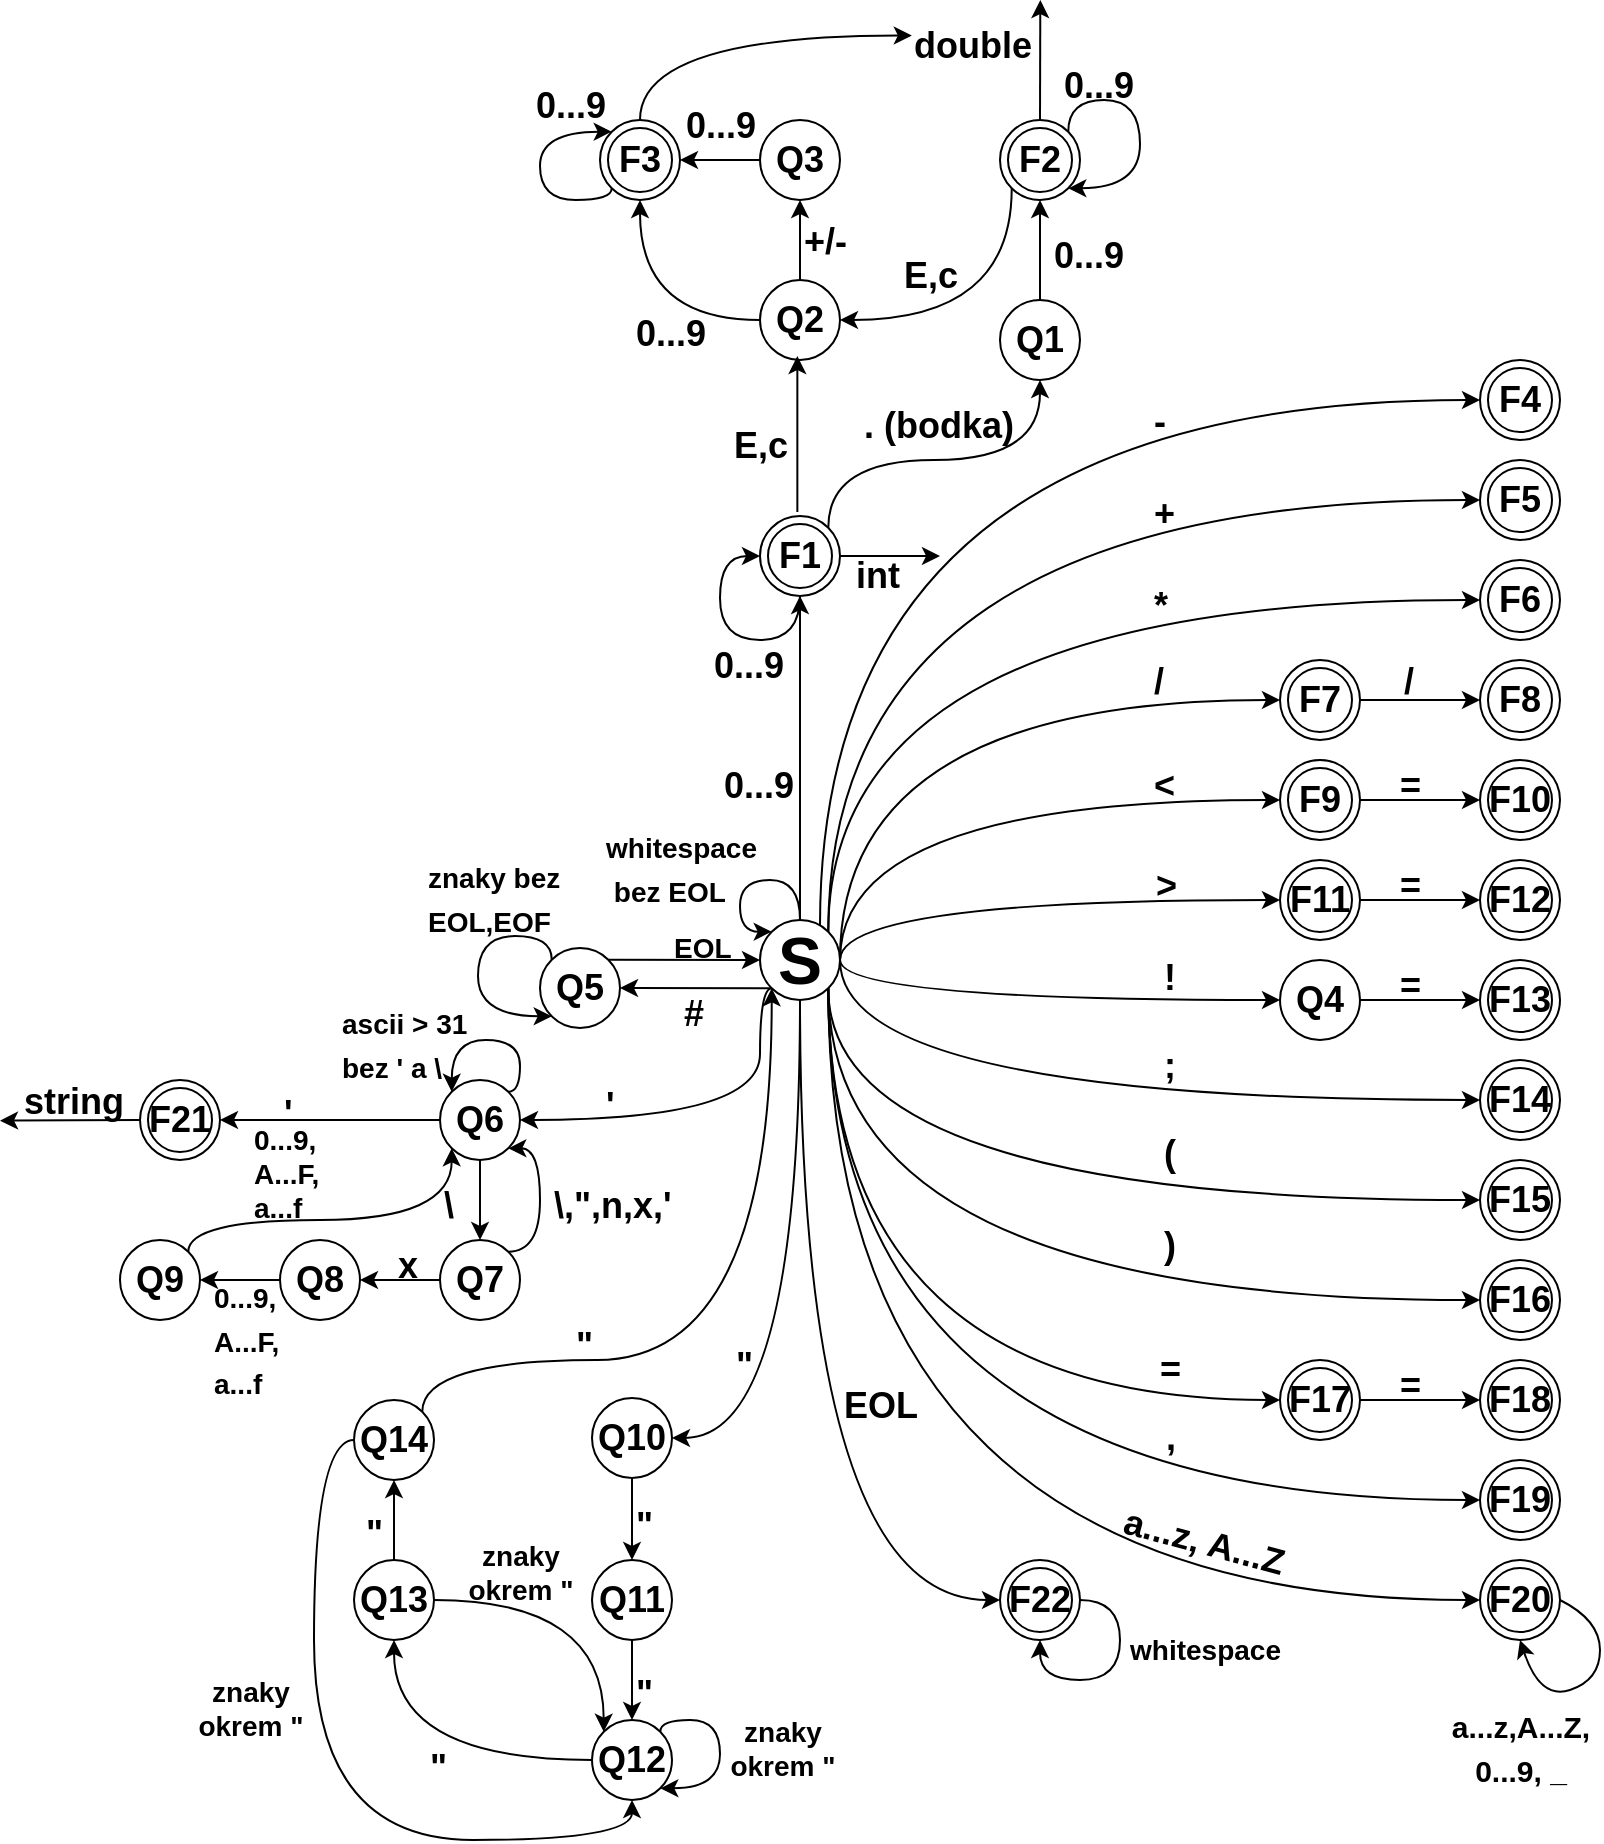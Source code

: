 <mxfile version="12.1.4" type="device" pages="1"><diagram id="JG3panCCO7HUyIYk3Yxw" name="Page-1"><mxGraphModel dx="2076" dy="1062" grid="1" gridSize="10" guides="1" tooltips="1" connect="1" arrows="1" fold="1" page="1" pageScale="1" pageWidth="827" pageHeight="1169" math="0" shadow="0"><root><mxCell id="0"/><mxCell id="1" parent="0"/><mxCell id="SLtr-mGDCisyermg2RWU-175" style="edgeStyle=orthogonalEdgeStyle;curved=1;comic=0;orthogonalLoop=1;jettySize=auto;html=1;exitX=1;exitY=0.5;exitDx=0;exitDy=0;entryX=0;entryY=0;entryDx=0;entryDy=0;endArrow=classic;endFill=1;strokeColor=#000000;fontSize=14;fontColor=none;" edge="1" parent="1" source="SLtr-mGDCisyermg2RWU-1" target="SLtr-mGDCisyermg2RWU-2"><mxGeometry relative="1" as="geometry"/></mxCell><mxCell id="SLtr-mGDCisyermg2RWU-177" style="edgeStyle=orthogonalEdgeStyle;curved=1;comic=0;orthogonalLoop=1;jettySize=auto;html=1;exitX=0.5;exitY=0;exitDx=0;exitDy=0;entryX=0.5;entryY=1;entryDx=0;entryDy=0;endArrow=classic;endFill=1;strokeColor=#000000;fontSize=14;fontColor=none;" edge="1" parent="1" source="SLtr-mGDCisyermg2RWU-1" target="SLtr-mGDCisyermg2RWU-11"><mxGeometry relative="1" as="geometry"/></mxCell><mxCell id="SLtr-mGDCisyermg2RWU-1" value="Q13" style="ellipse;whiteSpace=wrap;html=1;aspect=fixed;gradientColor=none;fillColor=none;fontSize=18;fontStyle=1" vertex="1" parent="1"><mxGeometry x="197" y="880" width="40" height="40" as="geometry"/></mxCell><mxCell id="SLtr-mGDCisyermg2RWU-173" style="edgeStyle=orthogonalEdgeStyle;curved=1;comic=0;orthogonalLoop=1;jettySize=auto;html=1;exitX=0;exitY=0.5;exitDx=0;exitDy=0;entryX=0.5;entryY=1;entryDx=0;entryDy=0;endArrow=classic;endFill=1;strokeColor=#000000;fontSize=14;fontColor=none;" edge="1" parent="1" source="SLtr-mGDCisyermg2RWU-2" target="SLtr-mGDCisyermg2RWU-1"><mxGeometry relative="1" as="geometry"/></mxCell><mxCell id="SLtr-mGDCisyermg2RWU-2" value="Q12" style="ellipse;whiteSpace=wrap;html=1;aspect=fixed;gradientColor=none;fillColor=none;fontSize=18;fontStyle=1" vertex="1" parent="1"><mxGeometry x="316" y="960" width="40" height="40" as="geometry"/></mxCell><mxCell id="SLtr-mGDCisyermg2RWU-122" style="edgeStyle=orthogonalEdgeStyle;curved=1;comic=0;orthogonalLoop=1;jettySize=auto;html=1;exitX=0;exitY=0.5;exitDx=0;exitDy=0;entryX=1;entryY=0.5;entryDx=0;entryDy=0;endArrow=classic;endFill=1;strokeColor=#000000;fontSize=18;fontColor=none;" edge="1" parent="1" source="SLtr-mGDCisyermg2RWU-3" target="SLtr-mGDCisyermg2RWU-4"><mxGeometry relative="1" as="geometry"/></mxCell><mxCell id="SLtr-mGDCisyermg2RWU-3" value="Q3" style="ellipse;whiteSpace=wrap;html=1;aspect=fixed;gradientColor=none;fillColor=none;fontSize=18;fontStyle=1" vertex="1" parent="1"><mxGeometry x="400" y="160" width="40" height="40" as="geometry"/></mxCell><mxCell id="SLtr-mGDCisyermg2RWU-124" style="edgeStyle=orthogonalEdgeStyle;curved=1;comic=0;orthogonalLoop=1;jettySize=auto;html=1;exitX=0.5;exitY=0;exitDx=0;exitDy=0;entryX=0.013;entryY=0.388;entryDx=0;entryDy=0;entryPerimeter=0;endArrow=classic;endFill=1;strokeColor=#000000;fontSize=18;fontColor=none;" edge="1" parent="1" source="SLtr-mGDCisyermg2RWU-4" target="SLtr-mGDCisyermg2RWU-110"><mxGeometry relative="1" as="geometry"/></mxCell><mxCell id="SLtr-mGDCisyermg2RWU-4" value="F3" style="ellipse;shape=doubleEllipse;whiteSpace=wrap;html=1;aspect=fixed;gradientColor=none;fillColor=none;fontSize=18;fontStyle=1" vertex="1" parent="1"><mxGeometry x="320" y="160" width="40" height="40" as="geometry"/></mxCell><mxCell id="SLtr-mGDCisyermg2RWU-109" style="edgeStyle=orthogonalEdgeStyle;curved=1;comic=0;orthogonalLoop=1;jettySize=auto;html=1;exitX=0.5;exitY=0;exitDx=0;exitDy=0;endArrow=classic;endFill=1;strokeColor=#000000;fontSize=18;fontColor=none;" edge="1" parent="1" source="SLtr-mGDCisyermg2RWU-5"><mxGeometry relative="1" as="geometry"><mxPoint x="540.176" y="100.0" as="targetPoint"/></mxGeometry></mxCell><mxCell id="SLtr-mGDCisyermg2RWU-112" style="edgeStyle=orthogonalEdgeStyle;curved=1;comic=0;orthogonalLoop=1;jettySize=auto;html=1;exitX=0;exitY=1;exitDx=0;exitDy=0;entryX=1;entryY=0.5;entryDx=0;entryDy=0;endArrow=classic;endFill=1;strokeColor=#000000;fontSize=18;fontColor=none;" edge="1" parent="1" source="SLtr-mGDCisyermg2RWU-5" target="SLtr-mGDCisyermg2RWU-15"><mxGeometry relative="1" as="geometry"><Array as="points"><mxPoint x="526" y="260"/></Array></mxGeometry></mxCell><mxCell id="SLtr-mGDCisyermg2RWU-5" value="F2" style="ellipse;shape=doubleEllipse;whiteSpace=wrap;html=1;aspect=fixed;gradientColor=none;fillColor=none;fontSize=18;fontStyle=1" vertex="1" parent="1"><mxGeometry x="520" y="160" width="40" height="40" as="geometry"/></mxCell><mxCell id="SLtr-mGDCisyermg2RWU-104" style="edgeStyle=orthogonalEdgeStyle;curved=1;comic=0;orthogonalLoop=1;jettySize=auto;html=1;exitX=0.5;exitY=0;exitDx=0;exitDy=0;entryX=0.5;entryY=1;entryDx=0;entryDy=0;endArrow=classic;endFill=1;strokeColor=#000000;fontSize=18;fontColor=none;" edge="1" parent="1" source="SLtr-mGDCisyermg2RWU-6" target="SLtr-mGDCisyermg2RWU-5"><mxGeometry relative="1" as="geometry"/></mxCell><mxCell id="SLtr-mGDCisyermg2RWU-6" value="Q1" style="ellipse;whiteSpace=wrap;html=1;aspect=fixed;gradientColor=none;fillColor=none;fontSize=18;fontStyle=1" vertex="1" parent="1"><mxGeometry x="520" y="250" width="40" height="40" as="geometry"/></mxCell><mxCell id="SLtr-mGDCisyermg2RWU-63" style="edgeStyle=orthogonalEdgeStyle;orthogonalLoop=1;jettySize=auto;html=1;entryX=0;entryY=0.5;entryDx=0;entryDy=0;fontSize=18;fontColor=none;curved=1;endArrow=classic;endFill=1;" edge="1" parent="1" source="SLtr-mGDCisyermg2RWU-7" target="SLtr-mGDCisyermg2RWU-10"><mxGeometry relative="1" as="geometry"><Array as="points"><mxPoint x="430" y="300"/></Array></mxGeometry></mxCell><mxCell id="SLtr-mGDCisyermg2RWU-64" style="edgeStyle=orthogonalEdgeStyle;orthogonalLoop=1;jettySize=auto;html=1;fontSize=18;fontColor=none;exitX=1;exitY=0;exitDx=0;exitDy=0;entryX=0;entryY=0.5;entryDx=0;entryDy=0;comic=0;strokeColor=#000000;curved=1;" edge="1" parent="1" source="SLtr-mGDCisyermg2RWU-7" target="SLtr-mGDCisyermg2RWU-20"><mxGeometry relative="1" as="geometry"><mxPoint x="470" y="480" as="sourcePoint"/><mxPoint x="560" y="370" as="targetPoint"/><Array as="points"><mxPoint x="434" y="350"/></Array></mxGeometry></mxCell><mxCell id="SLtr-mGDCisyermg2RWU-67" style="edgeStyle=orthogonalEdgeStyle;curved=1;comic=0;orthogonalLoop=1;jettySize=auto;html=1;exitX=1;exitY=0;exitDx=0;exitDy=0;entryX=0;entryY=0.5;entryDx=0;entryDy=0;endArrow=classic;endFill=1;strokeColor=#000000;fontSize=18;fontColor=none;" edge="1" parent="1" source="SLtr-mGDCisyermg2RWU-7" target="SLtr-mGDCisyermg2RWU-30"><mxGeometry relative="1" as="geometry"><Array as="points"><mxPoint x="434" y="400"/></Array></mxGeometry></mxCell><mxCell id="SLtr-mGDCisyermg2RWU-68" style="edgeStyle=orthogonalEdgeStyle;curved=1;comic=0;orthogonalLoop=1;jettySize=auto;html=1;exitX=1;exitY=0.5;exitDx=0;exitDy=0;entryX=0;entryY=0.5;entryDx=0;entryDy=0;endArrow=classic;endFill=1;strokeColor=#000000;fontSize=18;fontColor=none;" edge="1" parent="1" source="SLtr-mGDCisyermg2RWU-7" target="SLtr-mGDCisyermg2RWU-18"><mxGeometry relative="1" as="geometry"><Array as="points"><mxPoint x="440" y="450"/></Array></mxGeometry></mxCell><mxCell id="SLtr-mGDCisyermg2RWU-69" style="edgeStyle=orthogonalEdgeStyle;curved=1;comic=0;orthogonalLoop=1;jettySize=auto;html=1;exitX=1;exitY=0.5;exitDx=0;exitDy=0;entryX=0;entryY=0.5;entryDx=0;entryDy=0;endArrow=classic;endFill=1;strokeColor=#000000;fontSize=18;fontColor=none;" edge="1" parent="1" source="SLtr-mGDCisyermg2RWU-7" target="SLtr-mGDCisyermg2RWU-17"><mxGeometry relative="1" as="geometry"><Array as="points"><mxPoint x="440" y="500"/></Array></mxGeometry></mxCell><mxCell id="SLtr-mGDCisyermg2RWU-70" style="edgeStyle=orthogonalEdgeStyle;curved=1;comic=0;orthogonalLoop=1;jettySize=auto;html=1;exitX=1;exitY=0.5;exitDx=0;exitDy=0;entryX=0;entryY=0.5;entryDx=0;entryDy=0;endArrow=classic;endFill=1;strokeColor=#000000;fontSize=18;fontColor=none;" edge="1" parent="1" source="SLtr-mGDCisyermg2RWU-7" target="SLtr-mGDCisyermg2RWU-27"><mxGeometry relative="1" as="geometry"><Array as="points"><mxPoint x="440" y="550"/></Array></mxGeometry></mxCell><mxCell id="SLtr-mGDCisyermg2RWU-73" style="edgeStyle=orthogonalEdgeStyle;curved=1;comic=0;orthogonalLoop=1;jettySize=auto;html=1;exitX=1;exitY=0.5;exitDx=0;exitDy=0;entryX=0;entryY=0.5;entryDx=0;entryDy=0;endArrow=classic;endFill=1;strokeColor=#000000;fontSize=18;fontColor=none;" edge="1" parent="1" source="SLtr-mGDCisyermg2RWU-7" target="SLtr-mGDCisyermg2RWU-26"><mxGeometry relative="1" as="geometry"><Array as="points"><mxPoint x="440" y="600"/></Array></mxGeometry></mxCell><mxCell id="SLtr-mGDCisyermg2RWU-74" style="edgeStyle=orthogonalEdgeStyle;curved=1;comic=0;orthogonalLoop=1;jettySize=auto;html=1;exitX=1;exitY=0.5;exitDx=0;exitDy=0;entryX=0;entryY=0.5;entryDx=0;entryDy=0;endArrow=classic;endFill=1;strokeColor=#000000;fontSize=18;fontColor=none;" edge="1" parent="1" source="SLtr-mGDCisyermg2RWU-7" target="SLtr-mGDCisyermg2RWU-19"><mxGeometry relative="1" as="geometry"><Array as="points"><mxPoint x="440" y="650"/></Array></mxGeometry></mxCell><mxCell id="SLtr-mGDCisyermg2RWU-75" style="edgeStyle=orthogonalEdgeStyle;curved=1;comic=0;orthogonalLoop=1;jettySize=auto;html=1;exitX=1;exitY=1;exitDx=0;exitDy=0;entryX=0;entryY=0.5;entryDx=0;entryDy=0;endArrow=classic;endFill=1;strokeColor=#000000;fontSize=18;fontColor=none;" edge="1" parent="1" source="SLtr-mGDCisyermg2RWU-7" target="SLtr-mGDCisyermg2RWU-9"><mxGeometry relative="1" as="geometry"><Array as="points"><mxPoint x="434" y="700"/></Array></mxGeometry></mxCell><mxCell id="SLtr-mGDCisyermg2RWU-76" style="edgeStyle=orthogonalEdgeStyle;curved=1;comic=0;orthogonalLoop=1;jettySize=auto;html=1;exitX=1;exitY=1;exitDx=0;exitDy=0;entryX=0;entryY=0.5;entryDx=0;entryDy=0;endArrow=classic;endFill=1;strokeColor=#000000;fontSize=18;fontColor=none;" edge="1" parent="1" source="SLtr-mGDCisyermg2RWU-7" target="SLtr-mGDCisyermg2RWU-8"><mxGeometry relative="1" as="geometry"><Array as="points"><mxPoint x="434" y="750"/></Array></mxGeometry></mxCell><mxCell id="SLtr-mGDCisyermg2RWU-77" style="edgeStyle=orthogonalEdgeStyle;curved=1;comic=0;orthogonalLoop=1;jettySize=auto;html=1;exitX=1;exitY=1;exitDx=0;exitDy=0;entryX=0;entryY=0.5;entryDx=0;entryDy=0;endArrow=classic;endFill=1;strokeColor=#000000;fontSize=18;fontColor=none;" edge="1" parent="1" source="SLtr-mGDCisyermg2RWU-7" target="SLtr-mGDCisyermg2RWU-25"><mxGeometry relative="1" as="geometry"><Array as="points"><mxPoint x="434" y="800"/></Array></mxGeometry></mxCell><mxCell id="SLtr-mGDCisyermg2RWU-78" style="edgeStyle=orthogonalEdgeStyle;curved=1;comic=0;orthogonalLoop=1;jettySize=auto;html=1;exitX=1;exitY=1;exitDx=0;exitDy=0;entryX=0;entryY=0.5;entryDx=0;entryDy=0;endArrow=classic;endFill=1;strokeColor=#000000;fontSize=18;fontColor=none;" edge="1" parent="1" source="SLtr-mGDCisyermg2RWU-7" target="SLtr-mGDCisyermg2RWU-34"><mxGeometry relative="1" as="geometry"><Array as="points"><mxPoint x="434" y="850"/></Array></mxGeometry></mxCell><mxCell id="SLtr-mGDCisyermg2RWU-79" style="edgeStyle=orthogonalEdgeStyle;curved=1;comic=0;orthogonalLoop=1;jettySize=auto;html=1;exitX=1;exitY=1;exitDx=0;exitDy=0;entryX=0;entryY=0.5;entryDx=0;entryDy=0;endArrow=classic;endFill=1;strokeColor=#000000;fontSize=18;fontColor=none;" edge="1" parent="1" source="SLtr-mGDCisyermg2RWU-7" target="SLtr-mGDCisyermg2RWU-33"><mxGeometry relative="1" as="geometry"><Array as="points"><mxPoint x="434" y="900"/></Array></mxGeometry></mxCell><mxCell id="SLtr-mGDCisyermg2RWU-96" style="edgeStyle=orthogonalEdgeStyle;curved=1;comic=0;orthogonalLoop=1;jettySize=auto;html=1;exitX=0.5;exitY=0;exitDx=0;exitDy=0;entryX=0.5;entryY=1;entryDx=0;entryDy=0;endArrow=classic;endFill=1;strokeColor=#000000;fontSize=18;fontColor=none;" edge="1" parent="1" source="SLtr-mGDCisyermg2RWU-7" target="SLtr-mGDCisyermg2RWU-16"><mxGeometry relative="1" as="geometry"/></mxCell><mxCell id="SLtr-mGDCisyermg2RWU-128" style="edgeStyle=orthogonalEdgeStyle;curved=1;comic=0;orthogonalLoop=1;jettySize=auto;html=1;exitX=0;exitY=1;exitDx=0;exitDy=0;endArrow=classic;endFill=1;strokeColor=#000000;fontSize=18;fontColor=none;entryX=1;entryY=0.5;entryDx=0;entryDy=0;" edge="1" parent="1" source="SLtr-mGDCisyermg2RWU-7" target="SLtr-mGDCisyermg2RWU-32"><mxGeometry relative="1" as="geometry"><mxPoint x="360" y="594.471" as="targetPoint"/></mxGeometry></mxCell><mxCell id="SLtr-mGDCisyermg2RWU-135" style="edgeStyle=orthogonalEdgeStyle;curved=1;comic=0;orthogonalLoop=1;jettySize=auto;html=1;exitX=0;exitY=1;exitDx=0;exitDy=0;entryX=1;entryY=0.5;entryDx=0;entryDy=0;endArrow=classic;endFill=1;strokeColor=#000000;fontSize=18;fontColor=none;" edge="1" parent="1" source="SLtr-mGDCisyermg2RWU-7" target="SLtr-mGDCisyermg2RWU-31"><mxGeometry relative="1" as="geometry"><Array as="points"><mxPoint x="400" y="594"/><mxPoint x="400" y="660"/></Array></mxGeometry></mxCell><mxCell id="SLtr-mGDCisyermg2RWU-160" style="edgeStyle=orthogonalEdgeStyle;curved=1;comic=0;orthogonalLoop=1;jettySize=auto;html=1;exitX=0.5;exitY=1;exitDx=0;exitDy=0;entryX=0;entryY=0.5;entryDx=0;entryDy=0;endArrow=classic;endFill=1;strokeColor=#000000;fontSize=14;fontColor=none;" edge="1" parent="1" source="SLtr-mGDCisyermg2RWU-7" target="SLtr-mGDCisyermg2RWU-14"><mxGeometry relative="1" as="geometry"/></mxCell><mxCell id="SLtr-mGDCisyermg2RWU-165" style="edgeStyle=orthogonalEdgeStyle;curved=1;comic=0;orthogonalLoop=1;jettySize=auto;html=1;exitX=0.5;exitY=1;exitDx=0;exitDy=0;entryX=1;entryY=0.5;entryDx=0;entryDy=0;endArrow=classic;endFill=1;strokeColor=#000000;fontSize=14;fontColor=none;" edge="1" parent="1" source="SLtr-mGDCisyermg2RWU-7" target="SLtr-mGDCisyermg2RWU-13"><mxGeometry relative="1" as="geometry"><Array as="points"><mxPoint x="420" y="819"/></Array></mxGeometry></mxCell><mxCell id="SLtr-mGDCisyermg2RWU-7" value="&lt;font style=&quot;font-size: 33px&quot;&gt;S&lt;/font&gt;" style="ellipse;whiteSpace=wrap;html=1;aspect=fixed;gradientColor=none;fillColor=none;fontSize=18;fontStyle=1" vertex="1" parent="1"><mxGeometry x="400" y="560" width="40" height="40" as="geometry"/></mxCell><mxCell id="SLtr-mGDCisyermg2RWU-8" value="F16" style="ellipse;shape=doubleEllipse;whiteSpace=wrap;html=1;aspect=fixed;gradientColor=none;fillColor=none;fontSize=18;fontStyle=1" vertex="1" parent="1"><mxGeometry x="760" y="730" width="40" height="40" as="geometry"/></mxCell><mxCell id="SLtr-mGDCisyermg2RWU-9" value="F15" style="ellipse;shape=doubleEllipse;whiteSpace=wrap;html=1;aspect=fixed;gradientColor=none;fillColor=none;fontSize=18;fontStyle=1" vertex="1" parent="1"><mxGeometry x="760" y="680" width="40" height="40" as="geometry"/></mxCell><mxCell id="SLtr-mGDCisyermg2RWU-10" value="&lt;font style=&quot;font-size: 18px;&quot;&gt;&lt;span style=&quot;font-size: 18px;&quot;&gt;F4&lt;/span&gt;&lt;/font&gt;" style="ellipse;shape=doubleEllipse;whiteSpace=wrap;html=1;aspect=fixed;gradientColor=none;fillColor=none;fontSize=18;fontStyle=1;strokeColor=#000000;shadow=0;" vertex="1" parent="1"><mxGeometry x="760" y="280" width="40" height="40" as="geometry"/></mxCell><mxCell id="SLtr-mGDCisyermg2RWU-180" style="edgeStyle=orthogonalEdgeStyle;comic=0;orthogonalLoop=1;jettySize=auto;html=1;exitX=1;exitY=0;exitDx=0;exitDy=0;entryX=0;entryY=1;entryDx=0;entryDy=0;endArrow=classic;endFill=1;strokeColor=#000000;fontSize=14;fontColor=none;curved=1;" edge="1" parent="1" source="SLtr-mGDCisyermg2RWU-11" target="SLtr-mGDCisyermg2RWU-7"><mxGeometry relative="1" as="geometry"><Array as="points"><mxPoint x="231" y="780"/><mxPoint x="406" y="780"/></Array></mxGeometry></mxCell><mxCell id="SLtr-mGDCisyermg2RWU-182" style="edgeStyle=orthogonalEdgeStyle;curved=1;comic=0;orthogonalLoop=1;jettySize=auto;html=1;exitX=0;exitY=0.5;exitDx=0;exitDy=0;entryX=0.5;entryY=1;entryDx=0;entryDy=0;endArrow=classic;endFill=1;strokeColor=#000000;fontSize=14;fontColor=none;" edge="1" parent="1" source="SLtr-mGDCisyermg2RWU-11" target="SLtr-mGDCisyermg2RWU-2"><mxGeometry relative="1" as="geometry"/></mxCell><mxCell id="SLtr-mGDCisyermg2RWU-11" value="Q14" style="ellipse;whiteSpace=wrap;html=1;aspect=fixed;gradientColor=none;fillColor=none;fontSize=18;fontStyle=1" vertex="1" parent="1"><mxGeometry x="197" y="800" width="40" height="40" as="geometry"/></mxCell><mxCell id="SLtr-mGDCisyermg2RWU-169" style="edgeStyle=orthogonalEdgeStyle;curved=1;comic=0;orthogonalLoop=1;jettySize=auto;html=1;exitX=0.5;exitY=1;exitDx=0;exitDy=0;entryX=0.5;entryY=0;entryDx=0;entryDy=0;endArrow=classic;endFill=1;strokeColor=#000000;fontSize=14;fontColor=none;" edge="1" parent="1" source="SLtr-mGDCisyermg2RWU-12" target="SLtr-mGDCisyermg2RWU-2"><mxGeometry relative="1" as="geometry"/></mxCell><mxCell id="SLtr-mGDCisyermg2RWU-12" value="Q11" style="ellipse;whiteSpace=wrap;html=1;aspect=fixed;gradientColor=none;fillColor=none;fontSize=18;fontStyle=1" vertex="1" parent="1"><mxGeometry x="316" y="880" width="40" height="40" as="geometry"/></mxCell><mxCell id="SLtr-mGDCisyermg2RWU-167" style="edgeStyle=orthogonalEdgeStyle;curved=1;comic=0;orthogonalLoop=1;jettySize=auto;html=1;exitX=0.5;exitY=1;exitDx=0;exitDy=0;entryX=0.5;entryY=0;entryDx=0;entryDy=0;endArrow=classic;endFill=1;strokeColor=#000000;fontSize=14;fontColor=none;" edge="1" parent="1" source="SLtr-mGDCisyermg2RWU-13" target="SLtr-mGDCisyermg2RWU-12"><mxGeometry relative="1" as="geometry"/></mxCell><mxCell id="SLtr-mGDCisyermg2RWU-13" value="Q10" style="ellipse;whiteSpace=wrap;html=1;aspect=fixed;gradientColor=none;fillColor=none;fontSize=18;fontStyle=1" vertex="1" parent="1"><mxGeometry x="316" y="799" width="40" height="40" as="geometry"/></mxCell><mxCell id="SLtr-mGDCisyermg2RWU-14" value="F22" style="ellipse;shape=doubleEllipse;whiteSpace=wrap;html=1;aspect=fixed;gradientColor=none;fillColor=none;fontSize=18;fontStyle=1" vertex="1" parent="1"><mxGeometry x="520" y="880" width="40" height="40" as="geometry"/></mxCell><mxCell id="SLtr-mGDCisyermg2RWU-116" style="edgeStyle=orthogonalEdgeStyle;curved=1;comic=0;orthogonalLoop=1;jettySize=auto;html=1;exitX=0;exitY=0.5;exitDx=0;exitDy=0;entryX=0.5;entryY=1;entryDx=0;entryDy=0;endArrow=classic;endFill=1;strokeColor=#000000;fontSize=18;fontColor=none;" edge="1" parent="1" source="SLtr-mGDCisyermg2RWU-15" target="SLtr-mGDCisyermg2RWU-4"><mxGeometry relative="1" as="geometry"/></mxCell><mxCell id="SLtr-mGDCisyermg2RWU-120" style="edgeStyle=orthogonalEdgeStyle;curved=1;comic=0;orthogonalLoop=1;jettySize=auto;html=1;exitX=0.5;exitY=0;exitDx=0;exitDy=0;entryX=0.5;entryY=1;entryDx=0;entryDy=0;endArrow=classic;endFill=1;strokeColor=#000000;fontSize=18;fontColor=none;" edge="1" parent="1" source="SLtr-mGDCisyermg2RWU-15" target="SLtr-mGDCisyermg2RWU-3"><mxGeometry relative="1" as="geometry"/></mxCell><mxCell id="SLtr-mGDCisyermg2RWU-15" value="Q2" style="ellipse;whiteSpace=wrap;html=1;aspect=fixed;gradientColor=none;fillColor=none;fontSize=18;fontStyle=1" vertex="1" parent="1"><mxGeometry x="400" y="240" width="40" height="40" as="geometry"/></mxCell><mxCell id="SLtr-mGDCisyermg2RWU-98" style="edgeStyle=orthogonalEdgeStyle;curved=1;comic=0;orthogonalLoop=1;jettySize=auto;html=1;exitX=1;exitY=0.5;exitDx=0;exitDy=0;endArrow=classic;endFill=1;strokeColor=#000000;fontSize=18;fontColor=none;" edge="1" parent="1" source="SLtr-mGDCisyermg2RWU-16"><mxGeometry relative="1" as="geometry"><mxPoint x="490" y="378" as="targetPoint"/></mxGeometry></mxCell><mxCell id="SLtr-mGDCisyermg2RWU-102" style="edgeStyle=orthogonalEdgeStyle;curved=1;comic=0;orthogonalLoop=1;jettySize=auto;html=1;exitX=1;exitY=0;exitDx=0;exitDy=0;endArrow=classic;endFill=1;strokeColor=#000000;fontSize=18;fontColor=none;" edge="1" parent="1" source="SLtr-mGDCisyermg2RWU-16" target="SLtr-mGDCisyermg2RWU-6"><mxGeometry relative="1" as="geometry"><Array as="points"><mxPoint x="434" y="330"/><mxPoint x="540" y="330"/></Array></mxGeometry></mxCell><mxCell id="SLtr-mGDCisyermg2RWU-111" style="edgeStyle=orthogonalEdgeStyle;curved=1;comic=0;orthogonalLoop=1;jettySize=auto;html=1;exitX=0.5;exitY=0;exitDx=0;exitDy=0;endArrow=classic;endFill=1;strokeColor=#000000;fontSize=18;fontColor=none;" edge="1" parent="1"><mxGeometry relative="1" as="geometry"><mxPoint x="418.676" y="278" as="targetPoint"/><mxPoint x="418.676" y="356" as="sourcePoint"/></mxGeometry></mxCell><mxCell id="SLtr-mGDCisyermg2RWU-16" value="F1" style="ellipse;shape=doubleEllipse;whiteSpace=wrap;html=1;aspect=fixed;gradientColor=none;fillColor=none;fontSize=18;fontStyle=1" vertex="1" parent="1"><mxGeometry x="400" y="358" width="40" height="40" as="geometry"/></mxCell><mxCell id="SLtr-mGDCisyermg2RWU-47" style="edgeStyle=orthogonalEdgeStyle;rounded=0;orthogonalLoop=1;jettySize=auto;html=1;exitX=1;exitY=0.5;exitDx=0;exitDy=0;entryX=0;entryY=0.5;entryDx=0;entryDy=0;fontSize=18;fontColor=none;" edge="1" parent="1" source="SLtr-mGDCisyermg2RWU-17" target="SLtr-mGDCisyermg2RWU-28"><mxGeometry relative="1" as="geometry"/></mxCell><mxCell id="SLtr-mGDCisyermg2RWU-17" value="F9" style="ellipse;shape=doubleEllipse;whiteSpace=wrap;html=1;aspect=fixed;gradientColor=none;fillColor=none;fontSize=18;fontStyle=1" vertex="1" parent="1"><mxGeometry x="660" y="480" width="40" height="40" as="geometry"/></mxCell><mxCell id="SLtr-mGDCisyermg2RWU-45" style="edgeStyle=orthogonalEdgeStyle;rounded=0;orthogonalLoop=1;jettySize=auto;html=1;exitX=1;exitY=0.5;exitDx=0;exitDy=0;entryX=0;entryY=0.5;entryDx=0;entryDy=0;fontSize=18;fontColor=none;" edge="1" parent="1" source="SLtr-mGDCisyermg2RWU-18" target="SLtr-mGDCisyermg2RWU-29"><mxGeometry relative="1" as="geometry"/></mxCell><mxCell id="SLtr-mGDCisyermg2RWU-18" value="F7" style="ellipse;shape=doubleEllipse;whiteSpace=wrap;html=1;aspect=fixed;gradientColor=none;fillColor=none;fontSize=18;fontStyle=1" vertex="1" parent="1"><mxGeometry x="660" y="430" width="40" height="40" as="geometry"/></mxCell><mxCell id="SLtr-mGDCisyermg2RWU-19" value="F14" style="ellipse;shape=doubleEllipse;whiteSpace=wrap;html=1;aspect=fixed;gradientColor=none;fillColor=none;fontSize=18;fontStyle=1" vertex="1" parent="1"><mxGeometry x="760" y="630" width="40" height="40" as="geometry"/></mxCell><mxCell id="SLtr-mGDCisyermg2RWU-20" value="&lt;span style=&quot;font-size: 18px;&quot;&gt;F5&lt;/span&gt;" style="ellipse;shape=doubleEllipse;whiteSpace=wrap;html=1;aspect=fixed;gradientColor=none;fillColor=none;fontSize=18;fontStyle=1" vertex="1" parent="1"><mxGeometry x="760" y="330" width="40" height="40" as="geometry"/></mxCell><mxCell id="SLtr-mGDCisyermg2RWU-143" style="edgeStyle=orthogonalEdgeStyle;curved=1;comic=0;orthogonalLoop=1;jettySize=auto;html=1;exitX=0;exitY=0.5;exitDx=0;exitDy=0;endArrow=classic;endFill=1;strokeColor=#000000;fontSize=18;fontColor=none;" edge="1" parent="1" source="SLtr-mGDCisyermg2RWU-21"><mxGeometry relative="1" as="geometry"><mxPoint x="20" y="660.353" as="targetPoint"/></mxGeometry></mxCell><mxCell id="SLtr-mGDCisyermg2RWU-21" value="F21" style="ellipse;shape=doubleEllipse;whiteSpace=wrap;html=1;aspect=fixed;gradientColor=none;fillColor=none;fontSize=18;fontStyle=1" vertex="1" parent="1"><mxGeometry x="90" y="640" width="40" height="40" as="geometry"/></mxCell><mxCell id="SLtr-mGDCisyermg2RWU-158" style="edgeStyle=orthogonalEdgeStyle;curved=1;comic=0;orthogonalLoop=1;jettySize=auto;html=1;exitX=1;exitY=0;exitDx=0;exitDy=0;entryX=0;entryY=1;entryDx=0;entryDy=0;endArrow=classic;endFill=1;strokeColor=#000000;fontSize=18;fontColor=none;" edge="1" parent="1" source="SLtr-mGDCisyermg2RWU-22" target="SLtr-mGDCisyermg2RWU-31"><mxGeometry relative="1" as="geometry"><Array as="points"><mxPoint x="114" y="710"/><mxPoint x="246" y="710"/></Array></mxGeometry></mxCell><mxCell id="SLtr-mGDCisyermg2RWU-22" value="Q9" style="ellipse;whiteSpace=wrap;html=1;aspect=fixed;gradientColor=none;fillColor=none;fontSize=18;fontStyle=1" vertex="1" parent="1"><mxGeometry x="80" y="720" width="40" height="40" as="geometry"/></mxCell><mxCell id="SLtr-mGDCisyermg2RWU-156" style="edgeStyle=orthogonalEdgeStyle;curved=1;comic=0;orthogonalLoop=1;jettySize=auto;html=1;exitX=0;exitY=0.5;exitDx=0;exitDy=0;entryX=1;entryY=0.5;entryDx=0;entryDy=0;endArrow=classic;endFill=1;strokeColor=#000000;fontSize=18;fontColor=none;" edge="1" parent="1" source="SLtr-mGDCisyermg2RWU-23" target="SLtr-mGDCisyermg2RWU-22"><mxGeometry relative="1" as="geometry"/></mxCell><mxCell id="SLtr-mGDCisyermg2RWU-23" value="Q8" style="ellipse;whiteSpace=wrap;html=1;aspect=fixed;gradientColor=none;fillColor=none;fontSize=18;fontStyle=1" vertex="1" parent="1"><mxGeometry x="160" y="720" width="40" height="40" as="geometry"/></mxCell><mxCell id="SLtr-mGDCisyermg2RWU-151" style="edgeStyle=orthogonalEdgeStyle;curved=1;comic=0;orthogonalLoop=1;jettySize=auto;html=1;exitX=1;exitY=0;exitDx=0;exitDy=0;entryX=1;entryY=1;entryDx=0;entryDy=0;endArrow=classic;endFill=1;strokeColor=#000000;fontSize=18;fontColor=none;" edge="1" parent="1" source="SLtr-mGDCisyermg2RWU-24" target="SLtr-mGDCisyermg2RWU-31"><mxGeometry relative="1" as="geometry"><Array as="points"><mxPoint x="290" y="726"/><mxPoint x="290" y="674"/></Array></mxGeometry></mxCell><mxCell id="SLtr-mGDCisyermg2RWU-154" style="edgeStyle=orthogonalEdgeStyle;curved=1;comic=0;orthogonalLoop=1;jettySize=auto;html=1;exitX=0;exitY=0.5;exitDx=0;exitDy=0;endArrow=classic;endFill=1;strokeColor=#000000;fontSize=18;fontColor=none;" edge="1" parent="1" source="SLtr-mGDCisyermg2RWU-24" target="SLtr-mGDCisyermg2RWU-23"><mxGeometry relative="1" as="geometry"/></mxCell><mxCell id="SLtr-mGDCisyermg2RWU-24" value="Q7" style="ellipse;whiteSpace=wrap;html=1;aspect=fixed;gradientColor=none;fillColor=none;fontSize=18;fontStyle=1" vertex="1" parent="1"><mxGeometry x="240" y="720" width="40" height="40" as="geometry"/></mxCell><mxCell id="SLtr-mGDCisyermg2RWU-50" style="edgeStyle=orthogonalEdgeStyle;rounded=0;orthogonalLoop=1;jettySize=auto;html=1;exitX=1;exitY=0.5;exitDx=0;exitDy=0;entryX=0;entryY=0.5;entryDx=0;entryDy=0;fontSize=18;fontColor=none;" edge="1" parent="1" source="SLtr-mGDCisyermg2RWU-25" target="SLtr-mGDCisyermg2RWU-35"><mxGeometry relative="1" as="geometry"/></mxCell><mxCell id="SLtr-mGDCisyermg2RWU-25" value="F17" style="ellipse;shape=doubleEllipse;whiteSpace=wrap;html=1;aspect=fixed;gradientColor=none;fillColor=none;fontSize=18;fontStyle=1" vertex="1" parent="1"><mxGeometry x="660" y="780" width="40" height="40" as="geometry"/></mxCell><mxCell id="SLtr-mGDCisyermg2RWU-49" style="edgeStyle=orthogonalEdgeStyle;rounded=0;orthogonalLoop=1;jettySize=auto;html=1;exitX=1;exitY=0.5;exitDx=0;exitDy=0;entryX=0;entryY=0.5;entryDx=0;entryDy=0;fontSize=18;fontColor=none;" edge="1" parent="1" source="SLtr-mGDCisyermg2RWU-26" target="SLtr-mGDCisyermg2RWU-36"><mxGeometry relative="1" as="geometry"/></mxCell><mxCell id="SLtr-mGDCisyermg2RWU-26" value="Q4" style="ellipse;whiteSpace=wrap;html=1;aspect=fixed;gradientColor=none;fillColor=none;fontSize=18;fontStyle=1" vertex="1" parent="1"><mxGeometry x="660" y="580" width="40" height="40" as="geometry"/></mxCell><mxCell id="SLtr-mGDCisyermg2RWU-48" style="edgeStyle=orthogonalEdgeStyle;rounded=0;orthogonalLoop=1;jettySize=auto;html=1;exitX=1;exitY=0.5;exitDx=0;exitDy=0;entryX=0;entryY=0.5;entryDx=0;entryDy=0;fontSize=18;fontColor=none;" edge="1" parent="1" source="SLtr-mGDCisyermg2RWU-27" target="SLtr-mGDCisyermg2RWU-37"><mxGeometry relative="1" as="geometry"/></mxCell><mxCell id="SLtr-mGDCisyermg2RWU-27" value="F11" style="ellipse;shape=doubleEllipse;whiteSpace=wrap;html=1;aspect=fixed;gradientColor=none;fillColor=none;fontSize=18;fontStyle=1" vertex="1" parent="1"><mxGeometry x="660" y="530" width="40" height="40" as="geometry"/></mxCell><mxCell id="SLtr-mGDCisyermg2RWU-28" value="F10" style="ellipse;shape=doubleEllipse;whiteSpace=wrap;html=1;aspect=fixed;gradientColor=none;fillColor=none;fontSize=18;fontStyle=1" vertex="1" parent="1"><mxGeometry x="760" y="480" width="40" height="40" as="geometry"/></mxCell><mxCell id="SLtr-mGDCisyermg2RWU-29" value="F8" style="ellipse;shape=doubleEllipse;whiteSpace=wrap;html=1;aspect=fixed;gradientColor=none;fillColor=none;fontSize=18;fontStyle=1" vertex="1" parent="1"><mxGeometry x="760" y="430" width="40" height="40" as="geometry"/></mxCell><mxCell id="SLtr-mGDCisyermg2RWU-30" value="F6" style="ellipse;shape=doubleEllipse;whiteSpace=wrap;html=1;aspect=fixed;gradientColor=none;fillColor=none;fontSize=18;fontStyle=1" vertex="1" parent="1"><mxGeometry x="760" y="380" width="40" height="40" as="geometry"/></mxCell><mxCell id="SLtr-mGDCisyermg2RWU-140" style="edgeStyle=orthogonalEdgeStyle;curved=1;comic=0;orthogonalLoop=1;jettySize=auto;html=1;exitX=0;exitY=0.5;exitDx=0;exitDy=0;endArrow=classic;endFill=1;strokeColor=#000000;fontSize=18;fontColor=none;entryX=1;entryY=0.5;entryDx=0;entryDy=0;" edge="1" parent="1" source="SLtr-mGDCisyermg2RWU-31" target="SLtr-mGDCisyermg2RWU-21"><mxGeometry relative="1" as="geometry"><mxPoint x="110" y="660" as="targetPoint"/></mxGeometry></mxCell><mxCell id="SLtr-mGDCisyermg2RWU-153" style="edgeStyle=orthogonalEdgeStyle;curved=1;comic=0;orthogonalLoop=1;jettySize=auto;html=1;exitX=0.5;exitY=1;exitDx=0;exitDy=0;entryX=0.5;entryY=0;entryDx=0;entryDy=0;endArrow=classic;endFill=1;strokeColor=#000000;fontSize=18;fontColor=none;" edge="1" parent="1" source="SLtr-mGDCisyermg2RWU-31" target="SLtr-mGDCisyermg2RWU-24"><mxGeometry relative="1" as="geometry"/></mxCell><mxCell id="SLtr-mGDCisyermg2RWU-31" value="Q6" style="ellipse;whiteSpace=wrap;html=1;aspect=fixed;gradientColor=none;fillColor=none;fontSize=18;fontStyle=1" vertex="1" parent="1"><mxGeometry x="240" y="640" width="40" height="40" as="geometry"/></mxCell><mxCell id="SLtr-mGDCisyermg2RWU-132" style="edgeStyle=orthogonalEdgeStyle;curved=1;comic=0;orthogonalLoop=1;jettySize=auto;html=1;exitX=1;exitY=0;exitDx=0;exitDy=0;entryX=0;entryY=0.5;entryDx=0;entryDy=0;endArrow=classic;endFill=1;strokeColor=#000000;fontSize=18;fontColor=none;" edge="1" parent="1" source="SLtr-mGDCisyermg2RWU-32" target="SLtr-mGDCisyermg2RWU-7"><mxGeometry relative="1" as="geometry"/></mxCell><mxCell id="SLtr-mGDCisyermg2RWU-32" value="Q5" style="ellipse;whiteSpace=wrap;html=1;aspect=fixed;gradientColor=none;fillColor=none;fontSize=18;fontStyle=1" vertex="1" parent="1"><mxGeometry x="290" y="574" width="40" height="40" as="geometry"/></mxCell><mxCell id="SLtr-mGDCisyermg2RWU-33" value="F20" style="ellipse;shape=doubleEllipse;whiteSpace=wrap;html=1;aspect=fixed;gradientColor=none;fillColor=none;fontSize=18;fontStyle=1" vertex="1" parent="1"><mxGeometry x="760" y="880" width="40" height="40" as="geometry"/></mxCell><mxCell id="SLtr-mGDCisyermg2RWU-34" value="F19" style="ellipse;shape=doubleEllipse;whiteSpace=wrap;html=1;aspect=fixed;gradientColor=none;fillColor=none;fontSize=18;fontStyle=1" vertex="1" parent="1"><mxGeometry x="760" y="830" width="40" height="40" as="geometry"/></mxCell><mxCell id="SLtr-mGDCisyermg2RWU-35" value="F18" style="ellipse;shape=doubleEllipse;whiteSpace=wrap;html=1;aspect=fixed;gradientColor=none;fillColor=none;fontSize=18;fontStyle=1" vertex="1" parent="1"><mxGeometry x="760" y="780" width="40" height="40" as="geometry"/></mxCell><mxCell id="SLtr-mGDCisyermg2RWU-36" value="F13" style="ellipse;shape=doubleEllipse;whiteSpace=wrap;html=1;aspect=fixed;gradientColor=none;fillColor=none;fontSize=18;fontStyle=1" vertex="1" parent="1"><mxGeometry x="760" y="580" width="40" height="40" as="geometry"/></mxCell><mxCell id="SLtr-mGDCisyermg2RWU-37" value="F12" style="ellipse;shape=doubleEllipse;whiteSpace=wrap;html=1;aspect=fixed;gradientColor=none;fillColor=none;fontSize=18;fontStyle=1" vertex="1" parent="1"><mxGeometry x="760" y="530" width="40" height="40" as="geometry"/></mxCell><mxCell id="SLtr-mGDCisyermg2RWU-46" value="&lt;b&gt;/&lt;/b&gt;" style="text;html=1;resizable=0;points=[];autosize=1;align=left;verticalAlign=top;spacingTop=-4;fontSize=18;fontColor=none;" vertex="1" parent="1"><mxGeometry x="720" y="428" width="20" height="20" as="geometry"/></mxCell><mxCell id="SLtr-mGDCisyermg2RWU-51" value="&lt;b&gt;=&lt;/b&gt;" style="text;html=1;resizable=0;points=[];autosize=1;align=left;verticalAlign=top;spacingTop=-4;fontSize=18;fontColor=none;" vertex="1" parent="1"><mxGeometry x="718" y="480" width="30" height="20" as="geometry"/></mxCell><mxCell id="SLtr-mGDCisyermg2RWU-52" value="&lt;b&gt;=&lt;/b&gt;" style="text;html=1;resizable=0;points=[];autosize=1;align=left;verticalAlign=top;spacingTop=-4;fontSize=18;fontColor=none;" vertex="1" parent="1"><mxGeometry x="718" y="530" width="30" height="20" as="geometry"/></mxCell><mxCell id="SLtr-mGDCisyermg2RWU-53" value="&lt;b&gt;=&lt;/b&gt;" style="text;html=1;resizable=0;points=[];autosize=1;align=left;verticalAlign=top;spacingTop=-4;fontSize=18;fontColor=none;" vertex="1" parent="1"><mxGeometry x="718" y="580" width="30" height="20" as="geometry"/></mxCell><mxCell id="SLtr-mGDCisyermg2RWU-54" value="&lt;b&gt;=&lt;/b&gt;" style="text;html=1;resizable=0;points=[];autosize=1;align=left;verticalAlign=top;spacingTop=-4;fontSize=18;fontColor=none;" vertex="1" parent="1"><mxGeometry x="718" y="780" width="30" height="20" as="geometry"/></mxCell><mxCell id="SLtr-mGDCisyermg2RWU-59" value="" style="curved=1;endArrow=classic;html=1;fontSize=18;fontColor=none;exitX=1;exitY=0.5;exitDx=0;exitDy=0;entryX=0.5;entryY=1;entryDx=0;entryDy=0;" edge="1" parent="1" source="SLtr-mGDCisyermg2RWU-33" target="SLtr-mGDCisyermg2RWU-33"><mxGeometry width="50" height="50" relative="1" as="geometry"><mxPoint x="80" y="1080" as="sourcePoint"/><mxPoint x="130" y="1030" as="targetPoint"/><Array as="points"><mxPoint x="820" y="910"/><mxPoint x="820" y="940"/><mxPoint x="790" y="950"/></Array></mxGeometry></mxCell><mxCell id="SLtr-mGDCisyermg2RWU-60" value="&lt;b style=&quot;font-size: 15px&quot;&gt;a...z,A...Z,&lt;br&gt;0...9, _&lt;/b&gt;" style="text;html=1;resizable=0;points=[];autosize=1;align=center;verticalAlign=top;spacingTop=-4;fontSize=18;fontColor=none;" vertex="1" parent="1"><mxGeometry x="740" y="950" width="80" height="50" as="geometry"/></mxCell><mxCell id="SLtr-mGDCisyermg2RWU-80" value="&lt;b&gt;-&lt;/b&gt;" style="text;html=1;resizable=0;points=[];autosize=1;align=left;verticalAlign=top;spacingTop=-4;fontSize=18;fontColor=none;" vertex="1" parent="1"><mxGeometry x="595" y="298" width="20" height="20" as="geometry"/></mxCell><mxCell id="SLtr-mGDCisyermg2RWU-81" value="&lt;b&gt;+&lt;/b&gt;" style="text;html=1;resizable=0;points=[];autosize=1;align=left;verticalAlign=top;spacingTop=-4;fontSize=18;fontColor=none;" vertex="1" parent="1"><mxGeometry x="595" y="344" width="30" height="20" as="geometry"/></mxCell><mxCell id="SLtr-mGDCisyermg2RWU-82" value="&lt;b&gt;*&lt;/b&gt;" style="text;html=1;resizable=0;points=[];autosize=1;align=left;verticalAlign=top;spacingTop=-4;fontSize=18;fontColor=none;" vertex="1" parent="1"><mxGeometry x="595" y="390" width="20" height="20" as="geometry"/></mxCell><mxCell id="SLtr-mGDCisyermg2RWU-83" value="&lt;b&gt;/&lt;/b&gt;" style="text;html=1;resizable=0;points=[];autosize=1;align=left;verticalAlign=top;spacingTop=-4;fontSize=18;fontColor=none;" vertex="1" parent="1"><mxGeometry x="595" y="428" width="20" height="20" as="geometry"/></mxCell><mxCell id="SLtr-mGDCisyermg2RWU-84" value="&lt;b&gt;&amp;lt;&lt;/b&gt;" style="text;html=1;resizable=0;points=[];autosize=1;align=left;verticalAlign=top;spacingTop=-4;fontSize=18;fontColor=none;" vertex="1" parent="1"><mxGeometry x="595" y="480" width="30" height="20" as="geometry"/></mxCell><mxCell id="SLtr-mGDCisyermg2RWU-85" value="&lt;b&gt;&amp;gt;&lt;/b&gt;" style="text;html=1;resizable=0;points=[];autosize=1;align=left;verticalAlign=top;spacingTop=-4;fontSize=18;fontColor=none;" vertex="1" parent="1"><mxGeometry x="596" y="530" width="30" height="20" as="geometry"/></mxCell><mxCell id="SLtr-mGDCisyermg2RWU-86" value="&lt;b&gt;!&lt;/b&gt;" style="text;html=1;resizable=0;points=[];autosize=1;align=left;verticalAlign=top;spacingTop=-4;fontSize=18;fontColor=none;" vertex="1" parent="1"><mxGeometry x="600" y="576" width="20" height="20" as="geometry"/></mxCell><mxCell id="SLtr-mGDCisyermg2RWU-87" value="&lt;b&gt;;&lt;/b&gt;" style="text;html=1;resizable=0;points=[];autosize=1;align=left;verticalAlign=top;spacingTop=-4;fontSize=18;fontColor=none;" vertex="1" parent="1"><mxGeometry x="600" y="620" width="20" height="20" as="geometry"/></mxCell><mxCell id="SLtr-mGDCisyermg2RWU-88" value="&lt;b&gt;(&lt;/b&gt;" style="text;html=1;resizable=0;points=[];autosize=1;align=left;verticalAlign=top;spacingTop=-4;fontSize=18;fontColor=none;" vertex="1" parent="1"><mxGeometry x="600" y="664" width="20" height="20" as="geometry"/></mxCell><mxCell id="SLtr-mGDCisyermg2RWU-89" value="&lt;b&gt;)&lt;/b&gt;" style="text;html=1;resizable=0;points=[];autosize=1;align=left;verticalAlign=top;spacingTop=-4;fontSize=18;fontColor=none;" vertex="1" parent="1"><mxGeometry x="600" y="710" width="20" height="20" as="geometry"/></mxCell><mxCell id="SLtr-mGDCisyermg2RWU-90" value="&lt;b&gt;=&lt;/b&gt;" style="text;html=1;resizable=0;points=[];autosize=1;align=left;verticalAlign=top;spacingTop=-4;fontSize=18;fontColor=none;" vertex="1" parent="1"><mxGeometry x="598" y="772" width="30" height="20" as="geometry"/></mxCell><mxCell id="SLtr-mGDCisyermg2RWU-91" value="&lt;b&gt;,&lt;/b&gt;" style="text;html=1;resizable=0;points=[];autosize=1;align=left;verticalAlign=top;spacingTop=-4;fontSize=18;fontColor=none;" vertex="1" parent="1"><mxGeometry x="601" y="806" width="20" height="20" as="geometry"/></mxCell><mxCell id="SLtr-mGDCisyermg2RWU-92" value="&lt;b&gt;a...z, A...Z&lt;/b&gt;" style="text;html=1;resizable=0;points=[];autosize=1;align=left;verticalAlign=top;spacingTop=-4;fontSize=18;fontColor=none;rotation=15;" vertex="1" parent="1"><mxGeometry x="580" y="860" width="100" height="20" as="geometry"/></mxCell><mxCell id="SLtr-mGDCisyermg2RWU-94" value="&lt;b style=&quot;font-size: 14px&quot;&gt;whitespace&lt;br&gt;&amp;nbsp;bez EOL&lt;/b&gt;" style="text;html=1;resizable=0;points=[];autosize=1;align=left;verticalAlign=top;spacingTop=-4;fontSize=18;fontColor=none;" vertex="1" parent="1"><mxGeometry x="321" y="510" width="90" height="50" as="geometry"/></mxCell><mxCell id="SLtr-mGDCisyermg2RWU-97" value="&lt;b&gt;0...9&lt;/b&gt;" style="text;html=1;resizable=0;points=[];autosize=1;align=left;verticalAlign=top;spacingTop=-4;fontSize=18;fontColor=none;" vertex="1" parent="1"><mxGeometry x="380" y="480" width="50" height="20" as="geometry"/></mxCell><mxCell id="SLtr-mGDCisyermg2RWU-99" value="&lt;b&gt;int&lt;/b&gt;" style="text;html=1;resizable=0;points=[];autosize=1;align=left;verticalAlign=top;spacingTop=-4;fontSize=18;fontColor=none;" vertex="1" parent="1"><mxGeometry x="446" y="375" width="40" height="20" as="geometry"/></mxCell><mxCell id="SLtr-mGDCisyermg2RWU-100" style="edgeStyle=orthogonalEdgeStyle;curved=1;comic=0;orthogonalLoop=1;jettySize=auto;html=1;exitX=0.5;exitY=1;exitDx=0;exitDy=0;entryX=0;entryY=0.5;entryDx=0;entryDy=0;endArrow=classic;endFill=1;strokeColor=#000000;fontSize=18;fontColor=none;" edge="1" parent="1" source="SLtr-mGDCisyermg2RWU-16" target="SLtr-mGDCisyermg2RWU-16"><mxGeometry relative="1" as="geometry"><Array as="points"><mxPoint x="420" y="420"/><mxPoint x="380" y="420"/><mxPoint x="380" y="378"/></Array></mxGeometry></mxCell><mxCell id="SLtr-mGDCisyermg2RWU-101" value="&lt;b&gt;0...9&lt;/b&gt;" style="text;html=1;resizable=0;points=[];autosize=1;align=left;verticalAlign=top;spacingTop=-4;fontSize=18;fontColor=none;" vertex="1" parent="1"><mxGeometry x="375" y="420" width="50" height="20" as="geometry"/></mxCell><mxCell id="SLtr-mGDCisyermg2RWU-103" value="&lt;b&gt;&lt;font style=&quot;font-size: 18px&quot;&gt;. (bodka)&lt;/font&gt;&lt;/b&gt;" style="text;html=1;resizable=0;points=[];autosize=1;align=left;verticalAlign=top;spacingTop=-4;fontSize=18;fontColor=none;rotation=0;" vertex="1" parent="1"><mxGeometry x="450" y="300" width="90" height="20" as="geometry"/></mxCell><mxCell id="SLtr-mGDCisyermg2RWU-105" value="&lt;b&gt;0...9&lt;/b&gt;" style="text;html=1;resizable=0;points=[];autosize=1;align=left;verticalAlign=top;spacingTop=-4;fontSize=18;fontColor=none;" vertex="1" parent="1"><mxGeometry x="545" y="215" width="50" height="20" as="geometry"/></mxCell><mxCell id="SLtr-mGDCisyermg2RWU-107" value="&lt;b&gt;0...9&lt;/b&gt;" style="text;html=1;resizable=0;points=[];autosize=1;align=left;verticalAlign=top;spacingTop=-4;fontSize=18;fontColor=none;" vertex="1" parent="1"><mxGeometry x="550" y="130" width="50" height="20" as="geometry"/></mxCell><mxCell id="SLtr-mGDCisyermg2RWU-108" style="edgeStyle=orthogonalEdgeStyle;curved=1;comic=0;orthogonalLoop=1;jettySize=auto;html=1;exitX=1;exitY=0;exitDx=0;exitDy=0;entryX=1;entryY=1;entryDx=0;entryDy=0;endArrow=classic;endFill=1;strokeColor=#000000;fontSize=18;fontColor=none;" edge="1" parent="1" source="SLtr-mGDCisyermg2RWU-5" target="SLtr-mGDCisyermg2RWU-5"><mxGeometry relative="1" as="geometry"><Array as="points"><mxPoint x="554" y="150"/><mxPoint x="590" y="150"/><mxPoint x="590" y="194"/></Array></mxGeometry></mxCell><mxCell id="SLtr-mGDCisyermg2RWU-110" value="&lt;b&gt;double&lt;/b&gt;" style="text;html=1;resizable=0;points=[];autosize=1;align=left;verticalAlign=top;spacingTop=-4;fontSize=18;fontColor=none;" vertex="1" parent="1"><mxGeometry x="475" y="110" width="70" height="20" as="geometry"/></mxCell><mxCell id="SLtr-mGDCisyermg2RWU-113" value="&lt;b&gt;E,c&lt;/b&gt;" style="text;html=1;resizable=0;points=[];autosize=1;align=left;verticalAlign=top;spacingTop=-4;fontSize=18;fontColor=none;" vertex="1" parent="1"><mxGeometry x="470" y="225" width="40" height="20" as="geometry"/></mxCell><mxCell id="SLtr-mGDCisyermg2RWU-114" value="&lt;b&gt;E,c&lt;/b&gt;" style="text;html=1;resizable=0;points=[];autosize=1;align=left;verticalAlign=top;spacingTop=-4;fontSize=18;fontColor=none;" vertex="1" parent="1"><mxGeometry x="385" y="310" width="40" height="20" as="geometry"/></mxCell><mxCell id="SLtr-mGDCisyermg2RWU-117" value="&lt;b&gt;0...9&lt;/b&gt;" style="text;html=1;resizable=0;points=[];autosize=1;align=left;verticalAlign=top;spacingTop=-4;fontSize=18;fontColor=none;" vertex="1" parent="1"><mxGeometry x="336" y="254" width="50" height="20" as="geometry"/></mxCell><mxCell id="SLtr-mGDCisyermg2RWU-118" style="edgeStyle=orthogonalEdgeStyle;curved=1;comic=0;orthogonalLoop=1;jettySize=auto;html=1;exitX=0;exitY=1;exitDx=0;exitDy=0;entryX=0;entryY=0;entryDx=0;entryDy=0;endArrow=classic;endFill=1;strokeColor=#000000;fontSize=18;fontColor=none;" edge="1" parent="1" source="SLtr-mGDCisyermg2RWU-4" target="SLtr-mGDCisyermg2RWU-4"><mxGeometry relative="1" as="geometry"><Array as="points"><mxPoint x="326" y="200"/><mxPoint x="290" y="200"/><mxPoint x="290" y="166"/></Array></mxGeometry></mxCell><mxCell id="SLtr-mGDCisyermg2RWU-119" value="&lt;b&gt;0...9&lt;/b&gt;" style="text;html=1;resizable=0;points=[];autosize=1;align=left;verticalAlign=top;spacingTop=-4;fontSize=18;fontColor=none;" vertex="1" parent="1"><mxGeometry x="286" y="140" width="50" height="20" as="geometry"/></mxCell><mxCell id="SLtr-mGDCisyermg2RWU-121" value="+/-" style="text;html=1;resizable=0;points=[];autosize=1;align=left;verticalAlign=top;spacingTop=-4;fontSize=18;fontColor=none;fontStyle=1" vertex="1" parent="1"><mxGeometry x="420" y="208" width="40" height="20" as="geometry"/></mxCell><mxCell id="SLtr-mGDCisyermg2RWU-123" value="&lt;b&gt;0...9&lt;/b&gt;" style="text;html=1;resizable=0;points=[];autosize=1;align=left;verticalAlign=top;spacingTop=-4;fontSize=18;fontColor=none;" vertex="1" parent="1"><mxGeometry x="361" y="150" width="50" height="20" as="geometry"/></mxCell><mxCell id="SLtr-mGDCisyermg2RWU-126" style="edgeStyle=orthogonalEdgeStyle;curved=1;comic=0;orthogonalLoop=1;jettySize=auto;html=1;exitX=0.5;exitY=0;exitDx=0;exitDy=0;entryX=0;entryY=0;entryDx=0;entryDy=0;endArrow=classic;endFill=1;strokeColor=#000000;fontSize=18;fontColor=none;" edge="1" parent="1" source="SLtr-mGDCisyermg2RWU-7" target="SLtr-mGDCisyermg2RWU-7"><mxGeometry relative="1" as="geometry"><Array as="points"><mxPoint x="420" y="540"/><mxPoint x="390" y="540"/><mxPoint x="390" y="566"/></Array></mxGeometry></mxCell><mxCell id="SLtr-mGDCisyermg2RWU-129" value="&lt;b&gt;#&lt;/b&gt;" style="text;html=1;resizable=0;points=[];autosize=1;align=left;verticalAlign=top;spacingTop=-4;fontSize=18;fontColor=none;" vertex="1" parent="1"><mxGeometry x="360" y="594" width="30" height="20" as="geometry"/></mxCell><mxCell id="SLtr-mGDCisyermg2RWU-130" style="edgeStyle=orthogonalEdgeStyle;curved=1;comic=0;orthogonalLoop=1;jettySize=auto;html=1;exitX=0;exitY=0;exitDx=0;exitDy=0;entryX=0;entryY=1;entryDx=0;entryDy=0;endArrow=classic;endFill=1;strokeColor=#000000;fontSize=18;fontColor=none;" edge="1" parent="1" source="SLtr-mGDCisyermg2RWU-32" target="SLtr-mGDCisyermg2RWU-32"><mxGeometry relative="1" as="geometry"><Array as="points"><mxPoint x="296" y="568"/><mxPoint x="259" y="568"/><mxPoint x="259" y="608"/></Array></mxGeometry></mxCell><mxCell id="SLtr-mGDCisyermg2RWU-131" value="&lt;b style=&quot;font-size: 14px&quot;&gt;znaky bez&lt;br&gt;EOL,EOF&lt;/b&gt;" style="text;html=1;resizable=0;points=[];autosize=1;align=left;verticalAlign=top;spacingTop=-4;fontSize=18;fontColor=none;" vertex="1" parent="1"><mxGeometry x="232" y="525" width="80" height="50" as="geometry"/></mxCell><mxCell id="SLtr-mGDCisyermg2RWU-133" value="&lt;b&gt;&lt;font style=&quot;font-size: 14px&quot;&gt;EOL&lt;/font&gt;&lt;/b&gt;" style="text;html=1;resizable=0;points=[];autosize=1;align=left;verticalAlign=top;spacingTop=-4;fontSize=18;fontColor=none;" vertex="1" parent="1"><mxGeometry x="355" y="560" width="40" height="20" as="geometry"/></mxCell><mxCell id="SLtr-mGDCisyermg2RWU-136" value="&lt;b&gt;'&lt;/b&gt;" style="text;html=1;resizable=0;points=[];autosize=1;align=left;verticalAlign=top;spacingTop=-4;fontSize=18;fontColor=none;" vertex="1" parent="1"><mxGeometry x="321" y="640" width="20" height="20" as="geometry"/></mxCell><mxCell id="SLtr-mGDCisyermg2RWU-137" style="edgeStyle=orthogonalEdgeStyle;curved=1;comic=0;orthogonalLoop=1;jettySize=auto;html=1;exitX=1;exitY=0;exitDx=0;exitDy=0;entryX=0;entryY=0;entryDx=0;entryDy=0;endArrow=classic;endFill=1;strokeColor=#000000;fontSize=18;fontColor=none;" edge="1" parent="1" source="SLtr-mGDCisyermg2RWU-31" target="SLtr-mGDCisyermg2RWU-31"><mxGeometry relative="1" as="geometry"><Array as="points"><mxPoint x="280" y="646"/><mxPoint x="280" y="620"/><mxPoint x="246" y="620"/></Array></mxGeometry></mxCell><mxCell id="SLtr-mGDCisyermg2RWU-138" value="&lt;font style=&quot;font-size: 14px&quot;&gt;&lt;b style=&quot;line-height: 70%&quot;&gt;ascii &amp;gt; 31 &lt;br&gt;bez ' a \&lt;/b&gt;&lt;/font&gt;" style="text;html=1;resizable=0;points=[];autosize=1;align=left;verticalAlign=top;spacingTop=-4;fontSize=18;fontColor=none;" vertex="1" parent="1"><mxGeometry x="189" y="598" width="80" height="50" as="geometry"/></mxCell><mxCell id="SLtr-mGDCisyermg2RWU-141" value="&lt;b&gt;'&lt;/b&gt;" style="text;html=1;resizable=0;points=[];autosize=1;align=left;verticalAlign=top;spacingTop=-4;fontSize=18;fontColor=none;" vertex="1" parent="1"><mxGeometry x="160" y="644" width="20" height="20" as="geometry"/></mxCell><mxCell id="SLtr-mGDCisyermg2RWU-144" value="&lt;b&gt;string&lt;/b&gt;" style="text;html=1;resizable=0;points=[];autosize=1;align=left;verticalAlign=top;spacingTop=-4;fontSize=18;fontColor=none;" vertex="1" parent="1"><mxGeometry x="30" y="638" width="70" height="20" as="geometry"/></mxCell><mxCell id="SLtr-mGDCisyermg2RWU-147" value="&lt;b&gt;\,&quot;,n,x,'&lt;/b&gt;" style="text;html=1;resizable=0;points=[];autosize=1;align=left;verticalAlign=top;spacingTop=-4;fontSize=18;fontColor=none;" vertex="1" parent="1"><mxGeometry x="295" y="690" width="70" height="20" as="geometry"/></mxCell><mxCell id="SLtr-mGDCisyermg2RWU-148" value="&lt;b&gt;\&lt;/b&gt;" style="text;html=1;resizable=0;points=[];autosize=1;align=left;verticalAlign=top;spacingTop=-4;fontSize=18;fontColor=none;" vertex="1" parent="1"><mxGeometry x="240" y="690" width="20" height="20" as="geometry"/></mxCell><mxCell id="SLtr-mGDCisyermg2RWU-155" value="&lt;b&gt;x&lt;/b&gt;" style="text;html=1;resizable=0;points=[];autosize=1;align=left;verticalAlign=top;spacingTop=-4;fontSize=18;fontColor=none;" vertex="1" parent="1"><mxGeometry x="217" y="720" width="30" height="20" as="geometry"/></mxCell><mxCell id="SLtr-mGDCisyermg2RWU-157" value="&lt;span style=&quot;font-size: 14px&quot;&gt;0...9,&lt;br&gt;A...F, &lt;br&gt;a...f&lt;br&gt;&lt;/span&gt;" style="text;resizable=0;points=[];autosize=1;align=left;verticalAlign=middle;spacingTop=-4;fontSize=18;fontColor=none;html=1;fontStyle=1;spacingBottom=0;spacing=3;" vertex="1" parent="1"><mxGeometry x="123.5" y="732" width="50" height="80" as="geometry"/></mxCell><mxCell id="SLtr-mGDCisyermg2RWU-159" value="0...9,&lt;br style=&quot;font-size: 14px;&quot;&gt;A...F,&lt;br style=&quot;font-size: 14px;&quot;&gt;a...f" style="text;resizable=0;points=[];autosize=1;align=left;verticalAlign=middle;spacingTop=-4;fontSize=14;fontColor=none;html=1;fontStyle=1;spacingBottom=0;spacing=3;" vertex="1" parent="1"><mxGeometry x="143.5" y="654" width="60" height="70" as="geometry"/></mxCell><mxCell id="SLtr-mGDCisyermg2RWU-161" style="edgeStyle=orthogonalEdgeStyle;curved=1;comic=0;orthogonalLoop=1;jettySize=auto;html=1;exitX=1;exitY=0.5;exitDx=0;exitDy=0;entryX=0.5;entryY=1;entryDx=0;entryDy=0;endArrow=classic;endFill=1;strokeColor=#000000;fontSize=14;fontColor=none;" edge="1" parent="1" source="SLtr-mGDCisyermg2RWU-14" target="SLtr-mGDCisyermg2RWU-14"><mxGeometry relative="1" as="geometry"><Array as="points"><mxPoint x="580" y="900"/><mxPoint x="580" y="940"/><mxPoint x="540" y="940"/></Array></mxGeometry></mxCell><mxCell id="SLtr-mGDCisyermg2RWU-162" value="&lt;b&gt;whitespace&lt;/b&gt;" style="text;html=1;resizable=0;points=[];autosize=1;align=left;verticalAlign=top;spacingTop=-4;fontSize=14;fontColor=none;" vertex="1" parent="1"><mxGeometry x="583" y="914" width="90" height="20" as="geometry"/></mxCell><mxCell id="SLtr-mGDCisyermg2RWU-163" value="&lt;b&gt;&lt;font style=&quot;font-size: 18px&quot;&gt;EOL&lt;/font&gt;&lt;/b&gt;" style="text;html=1;resizable=0;points=[];autosize=1;align=left;verticalAlign=top;spacingTop=-4;fontSize=14;fontColor=none;rotation=0;" vertex="1" parent="1"><mxGeometry x="440" y="790" width="50" height="20" as="geometry"/></mxCell><mxCell id="SLtr-mGDCisyermg2RWU-166" value="&lt;font style=&quot;font-size: 18px&quot;&gt;&lt;b&gt;&quot;&lt;/b&gt;&lt;/font&gt;" style="text;html=1;resizable=0;points=[];autosize=1;align=left;verticalAlign=top;spacingTop=-4;fontSize=14;fontColor=none;" vertex="1" parent="1"><mxGeometry x="386" y="770" width="20" height="20" as="geometry"/></mxCell><mxCell id="SLtr-mGDCisyermg2RWU-168" value="&lt;font style=&quot;font-size: 18px&quot;&gt;&lt;b&gt;&quot;&lt;/b&gt;&lt;/font&gt;" style="text;html=1;resizable=0;points=[];autosize=1;align=left;verticalAlign=top;spacingTop=-4;fontSize=14;fontColor=none;" vertex="1" parent="1"><mxGeometry x="336" y="850" width="20" height="20" as="geometry"/></mxCell><mxCell id="SLtr-mGDCisyermg2RWU-170" value="&lt;font style=&quot;font-size: 18px&quot;&gt;&lt;b&gt;&quot;&lt;/b&gt;&lt;/font&gt;" style="text;html=1;resizable=0;points=[];autosize=1;align=left;verticalAlign=top;spacingTop=-4;fontSize=14;fontColor=none;" vertex="1" parent="1"><mxGeometry x="336" y="934" width="20" height="20" as="geometry"/></mxCell><mxCell id="SLtr-mGDCisyermg2RWU-171" style="edgeStyle=orthogonalEdgeStyle;curved=1;comic=0;orthogonalLoop=1;jettySize=auto;html=1;exitX=1;exitY=0;exitDx=0;exitDy=0;entryX=1;entryY=1;entryDx=0;entryDy=0;endArrow=classic;endFill=1;strokeColor=#000000;fontSize=14;fontColor=none;" edge="1" parent="1" source="SLtr-mGDCisyermg2RWU-2" target="SLtr-mGDCisyermg2RWU-2"><mxGeometry relative="1" as="geometry"><Array as="points"><mxPoint x="350" y="960"/><mxPoint x="380" y="960"/><mxPoint x="380" y="994"/></Array></mxGeometry></mxCell><mxCell id="SLtr-mGDCisyermg2RWU-172" value="&lt;b&gt;znaky&lt;br&gt;okrem &quot;&lt;/b&gt;" style="text;html=1;resizable=0;points=[];autosize=1;align=center;verticalAlign=top;spacingTop=-4;fontSize=14;fontColor=none;" vertex="1" parent="1"><mxGeometry x="376" y="955" width="70" height="40" as="geometry"/></mxCell><mxCell id="SLtr-mGDCisyermg2RWU-174" value="&lt;font style=&quot;font-size: 18px&quot;&gt;&lt;b&gt;&quot;&lt;/b&gt;&lt;/font&gt;" style="text;html=1;resizable=0;points=[];autosize=1;align=left;verticalAlign=top;spacingTop=-4;fontSize=14;fontColor=none;" vertex="1" parent="1"><mxGeometry x="233" y="971" width="20" height="20" as="geometry"/></mxCell><mxCell id="SLtr-mGDCisyermg2RWU-176" value="&lt;b&gt;znaky&lt;br&gt;okrem &quot;&lt;/b&gt;" style="text;html=1;resizable=0;points=[];autosize=1;align=center;verticalAlign=top;spacingTop=-4;fontSize=14;fontColor=none;" vertex="1" parent="1"><mxGeometry x="245" y="867" width="70" height="40" as="geometry"/></mxCell><mxCell id="SLtr-mGDCisyermg2RWU-178" value="&lt;b&gt;&lt;font style=&quot;font-size: 18px&quot;&gt;&quot;&lt;/font&gt;&lt;/b&gt;" style="text;html=1;resizable=0;points=[];autosize=1;align=left;verticalAlign=top;spacingTop=-4;fontSize=14;fontColor=none;" vertex="1" parent="1"><mxGeometry x="201" y="854" width="20" height="20" as="geometry"/></mxCell><mxCell id="SLtr-mGDCisyermg2RWU-181" value="&lt;font style=&quot;font-size: 18px&quot;&gt;&lt;b&gt;&quot;&lt;/b&gt;&lt;/font&gt;" style="text;html=1;resizable=0;points=[];autosize=1;align=left;verticalAlign=top;spacingTop=-4;fontSize=14;fontColor=none;" vertex="1" parent="1"><mxGeometry x="306" y="760" width="20" height="20" as="geometry"/></mxCell><mxCell id="SLtr-mGDCisyermg2RWU-183" value="&lt;b&gt;znaky&lt;br&gt;okrem &quot;&lt;/b&gt;" style="text;html=1;resizable=0;points=[];autosize=1;align=center;verticalAlign=top;spacingTop=-4;fontSize=14;fontColor=none;" vertex="1" parent="1"><mxGeometry x="110" y="935" width="70" height="40" as="geometry"/></mxCell></root></mxGraphModel></diagram></mxfile>